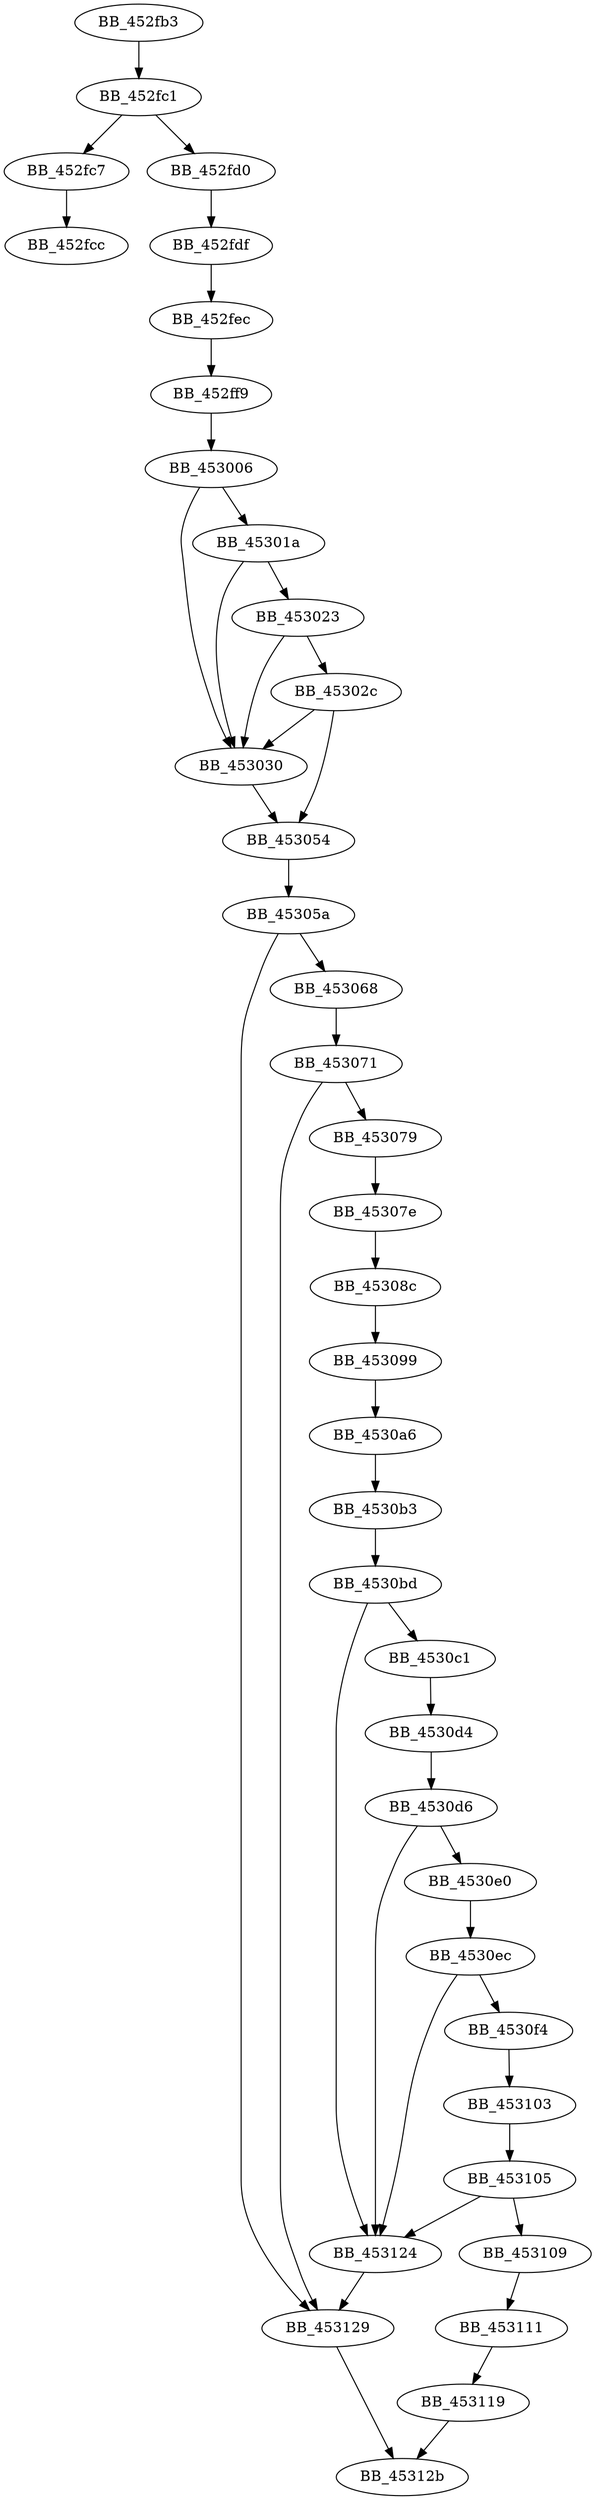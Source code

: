 DiGraph sub_452FB3{
BB_452fb3->BB_452fc1
BB_452fc1->BB_452fc7
BB_452fc1->BB_452fd0
BB_452fc7->BB_452fcc
BB_452fd0->BB_452fdf
BB_452fdf->BB_452fec
BB_452fec->BB_452ff9
BB_452ff9->BB_453006
BB_453006->BB_45301a
BB_453006->BB_453030
BB_45301a->BB_453023
BB_45301a->BB_453030
BB_453023->BB_45302c
BB_453023->BB_453030
BB_45302c->BB_453030
BB_45302c->BB_453054
BB_453030->BB_453054
BB_453054->BB_45305a
BB_45305a->BB_453068
BB_45305a->BB_453129
BB_453068->BB_453071
BB_453071->BB_453079
BB_453071->BB_453129
BB_453079->BB_45307e
BB_45307e->BB_45308c
BB_45308c->BB_453099
BB_453099->BB_4530a6
BB_4530a6->BB_4530b3
BB_4530b3->BB_4530bd
BB_4530bd->BB_4530c1
BB_4530bd->BB_453124
BB_4530c1->BB_4530d4
BB_4530d4->BB_4530d6
BB_4530d6->BB_4530e0
BB_4530d6->BB_453124
BB_4530e0->BB_4530ec
BB_4530ec->BB_4530f4
BB_4530ec->BB_453124
BB_4530f4->BB_453103
BB_453103->BB_453105
BB_453105->BB_453109
BB_453105->BB_453124
BB_453109->BB_453111
BB_453111->BB_453119
BB_453119->BB_45312b
BB_453124->BB_453129
BB_453129->BB_45312b
}
